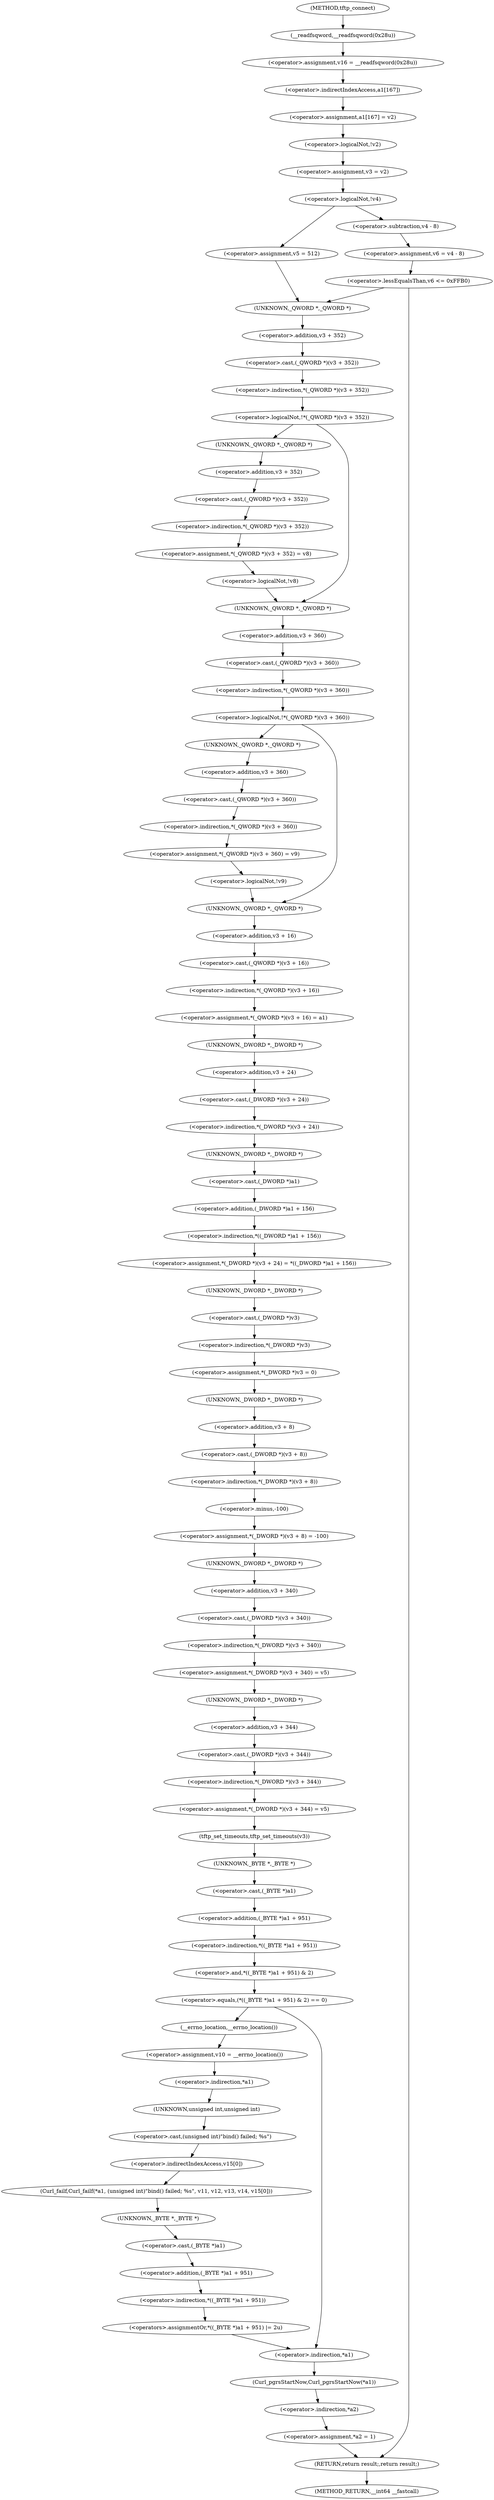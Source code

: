 digraph tftp_connect {  
"1000135" [label = "(<operator>.assignment,v16 = __readfsqword(0x28u))" ]
"1000137" [label = "(__readfsqword,__readfsqword(0x28u))" ]
"1000139" [label = "(<operator>.assignment,a1[167] = v2)" ]
"1000140" [label = "(<operator>.indirectIndexAccess,a1[167])" ]
"1000145" [label = "(<operator>.logicalNot,!v2)" ]
"1000148" [label = "(<operator>.assignment,v3 = v2)" ]
"1000152" [label = "(<operator>.logicalNot,!v4)" ]
"1000155" [label = "(<operator>.assignment,v5 = 512)" ]
"1000159" [label = "(<operator>.assignment,v6 = v4 - 8)" ]
"1000161" [label = "(<operator>.subtraction,v4 - 8)" ]
"1000166" [label = "(<operator>.lessEqualsThan,v6 <= 0xFFB0)" ]
"1000172" [label = "(<operator>.logicalNot,!*(_QWORD *)(v3 + 352))" ]
"1000173" [label = "(<operator>.indirection,*(_QWORD *)(v3 + 352))" ]
"1000174" [label = "(<operator>.cast,(_QWORD *)(v3 + 352))" ]
"1000175" [label = "(UNKNOWN,_QWORD *,_QWORD *)" ]
"1000176" [label = "(<operator>.addition,v3 + 352)" ]
"1000180" [label = "(<operator>.assignment,*(_QWORD *)(v3 + 352) = v8)" ]
"1000181" [label = "(<operator>.indirection,*(_QWORD *)(v3 + 352))" ]
"1000182" [label = "(<operator>.cast,(_QWORD *)(v3 + 352))" ]
"1000183" [label = "(UNKNOWN,_QWORD *,_QWORD *)" ]
"1000184" [label = "(<operator>.addition,v3 + 352)" ]
"1000189" [label = "(<operator>.logicalNot,!v8)" ]
"1000193" [label = "(<operator>.logicalNot,!*(_QWORD *)(v3 + 360))" ]
"1000194" [label = "(<operator>.indirection,*(_QWORD *)(v3 + 360))" ]
"1000195" [label = "(<operator>.cast,(_QWORD *)(v3 + 360))" ]
"1000196" [label = "(UNKNOWN,_QWORD *,_QWORD *)" ]
"1000197" [label = "(<operator>.addition,v3 + 360)" ]
"1000201" [label = "(<operator>.assignment,*(_QWORD *)(v3 + 360) = v9)" ]
"1000202" [label = "(<operator>.indirection,*(_QWORD *)(v3 + 360))" ]
"1000203" [label = "(<operator>.cast,(_QWORD *)(v3 + 360))" ]
"1000204" [label = "(UNKNOWN,_QWORD *,_QWORD *)" ]
"1000205" [label = "(<operator>.addition,v3 + 360)" ]
"1000210" [label = "(<operator>.logicalNot,!v9)" ]
"1000213" [label = "(<operator>.assignment,*(_QWORD *)(v3 + 16) = a1)" ]
"1000214" [label = "(<operator>.indirection,*(_QWORD *)(v3 + 16))" ]
"1000215" [label = "(<operator>.cast,(_QWORD *)(v3 + 16))" ]
"1000216" [label = "(UNKNOWN,_QWORD *,_QWORD *)" ]
"1000217" [label = "(<operator>.addition,v3 + 16)" ]
"1000221" [label = "(<operator>.assignment,*(_DWORD *)(v3 + 24) = *((_DWORD *)a1 + 156))" ]
"1000222" [label = "(<operator>.indirection,*(_DWORD *)(v3 + 24))" ]
"1000223" [label = "(<operator>.cast,(_DWORD *)(v3 + 24))" ]
"1000224" [label = "(UNKNOWN,_DWORD *,_DWORD *)" ]
"1000225" [label = "(<operator>.addition,v3 + 24)" ]
"1000228" [label = "(<operator>.indirection,*((_DWORD *)a1 + 156))" ]
"1000229" [label = "(<operator>.addition,(_DWORD *)a1 + 156)" ]
"1000230" [label = "(<operator>.cast,(_DWORD *)a1)" ]
"1000231" [label = "(UNKNOWN,_DWORD *,_DWORD *)" ]
"1000234" [label = "(<operator>.assignment,*(_DWORD *)v3 = 0)" ]
"1000235" [label = "(<operator>.indirection,*(_DWORD *)v3)" ]
"1000236" [label = "(<operator>.cast,(_DWORD *)v3)" ]
"1000237" [label = "(UNKNOWN,_DWORD *,_DWORD *)" ]
"1000240" [label = "(<operator>.assignment,*(_DWORD *)(v3 + 8) = -100)" ]
"1000241" [label = "(<operator>.indirection,*(_DWORD *)(v3 + 8))" ]
"1000242" [label = "(<operator>.cast,(_DWORD *)(v3 + 8))" ]
"1000243" [label = "(UNKNOWN,_DWORD *,_DWORD *)" ]
"1000244" [label = "(<operator>.addition,v3 + 8)" ]
"1000247" [label = "(<operator>.minus,-100)" ]
"1000249" [label = "(<operator>.assignment,*(_DWORD *)(v3 + 340) = v5)" ]
"1000250" [label = "(<operator>.indirection,*(_DWORD *)(v3 + 340))" ]
"1000251" [label = "(<operator>.cast,(_DWORD *)(v3 + 340))" ]
"1000252" [label = "(UNKNOWN,_DWORD *,_DWORD *)" ]
"1000253" [label = "(<operator>.addition,v3 + 340)" ]
"1000257" [label = "(<operator>.assignment,*(_DWORD *)(v3 + 344) = v5)" ]
"1000258" [label = "(<operator>.indirection,*(_DWORD *)(v3 + 344))" ]
"1000259" [label = "(<operator>.cast,(_DWORD *)(v3 + 344))" ]
"1000260" [label = "(UNKNOWN,_DWORD *,_DWORD *)" ]
"1000261" [label = "(<operator>.addition,v3 + 344)" ]
"1000265" [label = "(tftp_set_timeouts,tftp_set_timeouts(v3))" ]
"1000268" [label = "(<operator>.equals,(*((_BYTE *)a1 + 951) & 2) == 0)" ]
"1000269" [label = "(<operator>.and,*((_BYTE *)a1 + 951) & 2)" ]
"1000270" [label = "(<operator>.indirection,*((_BYTE *)a1 + 951))" ]
"1000271" [label = "(<operator>.addition,(_BYTE *)a1 + 951)" ]
"1000272" [label = "(<operator>.cast,(_BYTE *)a1)" ]
"1000273" [label = "(UNKNOWN,_BYTE *,_BYTE *)" ]
"1000280" [label = "(<operator>.assignment,v10 = __errno_location())" ]
"1000282" [label = "(__errno_location,__errno_location())" ]
"1000283" [label = "(Curl_failf,Curl_failf(*a1, (unsigned int)\"bind() failed; %s\", v11, v12, v13, v14, v15[0]))" ]
"1000284" [label = "(<operator>.indirection,*a1)" ]
"1000286" [label = "(<operator>.cast,(unsigned int)\"bind() failed; %s\")" ]
"1000287" [label = "(UNKNOWN,unsigned int,unsigned int)" ]
"1000293" [label = "(<operator>.indirectIndexAccess,v15[0])" ]
"1000297" [label = "(<operators>.assignmentOr,*((_BYTE *)a1 + 951) |= 2u)" ]
"1000298" [label = "(<operator>.indirection,*((_BYTE *)a1 + 951))" ]
"1000299" [label = "(<operator>.addition,(_BYTE *)a1 + 951)" ]
"1000300" [label = "(<operator>.cast,(_BYTE *)a1)" ]
"1000301" [label = "(UNKNOWN,_BYTE *,_BYTE *)" ]
"1000305" [label = "(Curl_pgrsStartNow,Curl_pgrsStartNow(*a1))" ]
"1000306" [label = "(<operator>.indirection,*a1)" ]
"1000308" [label = "(<operator>.assignment,*a2 = 1)" ]
"1000309" [label = "(<operator>.indirection,*a2)" ]
"1000313" [label = "(RETURN,return result;,return result;)" ]
"1000116" [label = "(METHOD,tftp_connect)" ]
"1000315" [label = "(METHOD_RETURN,__int64 __fastcall)" ]
  "1000135" -> "1000140" 
  "1000137" -> "1000135" 
  "1000139" -> "1000145" 
  "1000140" -> "1000139" 
  "1000145" -> "1000148" 
  "1000148" -> "1000152" 
  "1000152" -> "1000155" 
  "1000152" -> "1000161" 
  "1000155" -> "1000175" 
  "1000159" -> "1000166" 
  "1000161" -> "1000159" 
  "1000166" -> "1000175" 
  "1000166" -> "1000313" 
  "1000172" -> "1000183" 
  "1000172" -> "1000196" 
  "1000173" -> "1000172" 
  "1000174" -> "1000173" 
  "1000175" -> "1000176" 
  "1000176" -> "1000174" 
  "1000180" -> "1000189" 
  "1000181" -> "1000180" 
  "1000182" -> "1000181" 
  "1000183" -> "1000184" 
  "1000184" -> "1000182" 
  "1000189" -> "1000196" 
  "1000193" -> "1000204" 
  "1000193" -> "1000216" 
  "1000194" -> "1000193" 
  "1000195" -> "1000194" 
  "1000196" -> "1000197" 
  "1000197" -> "1000195" 
  "1000201" -> "1000210" 
  "1000202" -> "1000201" 
  "1000203" -> "1000202" 
  "1000204" -> "1000205" 
  "1000205" -> "1000203" 
  "1000210" -> "1000216" 
  "1000213" -> "1000224" 
  "1000214" -> "1000213" 
  "1000215" -> "1000214" 
  "1000216" -> "1000217" 
  "1000217" -> "1000215" 
  "1000221" -> "1000237" 
  "1000222" -> "1000231" 
  "1000223" -> "1000222" 
  "1000224" -> "1000225" 
  "1000225" -> "1000223" 
  "1000228" -> "1000221" 
  "1000229" -> "1000228" 
  "1000230" -> "1000229" 
  "1000231" -> "1000230" 
  "1000234" -> "1000243" 
  "1000235" -> "1000234" 
  "1000236" -> "1000235" 
  "1000237" -> "1000236" 
  "1000240" -> "1000252" 
  "1000241" -> "1000247" 
  "1000242" -> "1000241" 
  "1000243" -> "1000244" 
  "1000244" -> "1000242" 
  "1000247" -> "1000240" 
  "1000249" -> "1000260" 
  "1000250" -> "1000249" 
  "1000251" -> "1000250" 
  "1000252" -> "1000253" 
  "1000253" -> "1000251" 
  "1000257" -> "1000265" 
  "1000258" -> "1000257" 
  "1000259" -> "1000258" 
  "1000260" -> "1000261" 
  "1000261" -> "1000259" 
  "1000265" -> "1000273" 
  "1000268" -> "1000282" 
  "1000268" -> "1000306" 
  "1000269" -> "1000268" 
  "1000270" -> "1000269" 
  "1000271" -> "1000270" 
  "1000272" -> "1000271" 
  "1000273" -> "1000272" 
  "1000280" -> "1000284" 
  "1000282" -> "1000280" 
  "1000283" -> "1000301" 
  "1000284" -> "1000287" 
  "1000286" -> "1000293" 
  "1000287" -> "1000286" 
  "1000293" -> "1000283" 
  "1000297" -> "1000306" 
  "1000298" -> "1000297" 
  "1000299" -> "1000298" 
  "1000300" -> "1000299" 
  "1000301" -> "1000300" 
  "1000305" -> "1000309" 
  "1000306" -> "1000305" 
  "1000308" -> "1000313" 
  "1000309" -> "1000308" 
  "1000313" -> "1000315" 
  "1000116" -> "1000137" 
}
